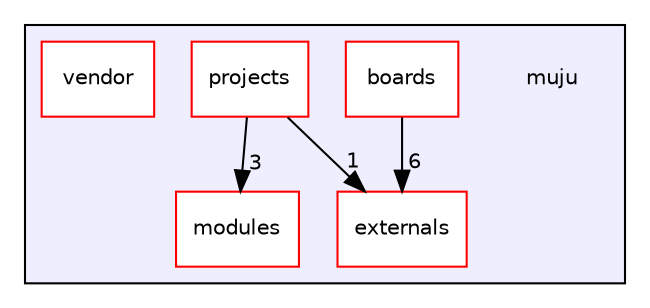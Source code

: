 digraph "muju" {
  compound=true
  node [ fontsize="10", fontname="Helvetica"];
  edge [ labelfontsize="10", labelfontname="Helvetica"];
  subgraph clusterdir_67e79311aa0cacfaa5b2685e4afe64af {
    graph [ bgcolor="#eeeeff", pencolor="black", label="" URL="dir_67e79311aa0cacfaa5b2685e4afe64af.html"];
    dir_67e79311aa0cacfaa5b2685e4afe64af [shape=plaintext label="muju"];
    dir_aebf6dc1e60bc6b04d3e131e1b2fb2c6 [shape=box label="boards" color="red" fillcolor="white" style="filled" URL="dir_aebf6dc1e60bc6b04d3e131e1b2fb2c6.html"];
    dir_05ce73a3381df79db5ec1287846eaba2 [shape=box label="externals" color="red" fillcolor="white" style="filled" URL="dir_05ce73a3381df79db5ec1287846eaba2.html"];
    dir_1ccb7794244f8f401e85482fdb53bfba [shape=box label="modules" color="red" fillcolor="white" style="filled" URL="dir_1ccb7794244f8f401e85482fdb53bfba.html"];
    dir_63fcc5e612deee2d4743056c2a80dc82 [shape=box label="projects" color="red" fillcolor="white" style="filled" URL="dir_63fcc5e612deee2d4743056c2a80dc82.html"];
    dir_d6715300d9ce30cd4c80680ad64ac6e8 [shape=box label="vendor" color="red" fillcolor="white" style="filled" URL="dir_d6715300d9ce30cd4c80680ad64ac6e8.html"];
  }
  dir_aebf6dc1e60bc6b04d3e131e1b2fb2c6->dir_05ce73a3381df79db5ec1287846eaba2 [headlabel="6", labeldistance=1.5 headhref="dir_000025_000035.html"];
  dir_63fcc5e612deee2d4743056c2a80dc82->dir_05ce73a3381df79db5ec1287846eaba2 [headlabel="1", labeldistance=1.5 headhref="dir_000105_000035.html"];
  dir_63fcc5e612deee2d4743056c2a80dc82->dir_1ccb7794244f8f401e85482fdb53bfba [headlabel="3", labeldistance=1.5 headhref="dir_000105_000022.html"];
}
